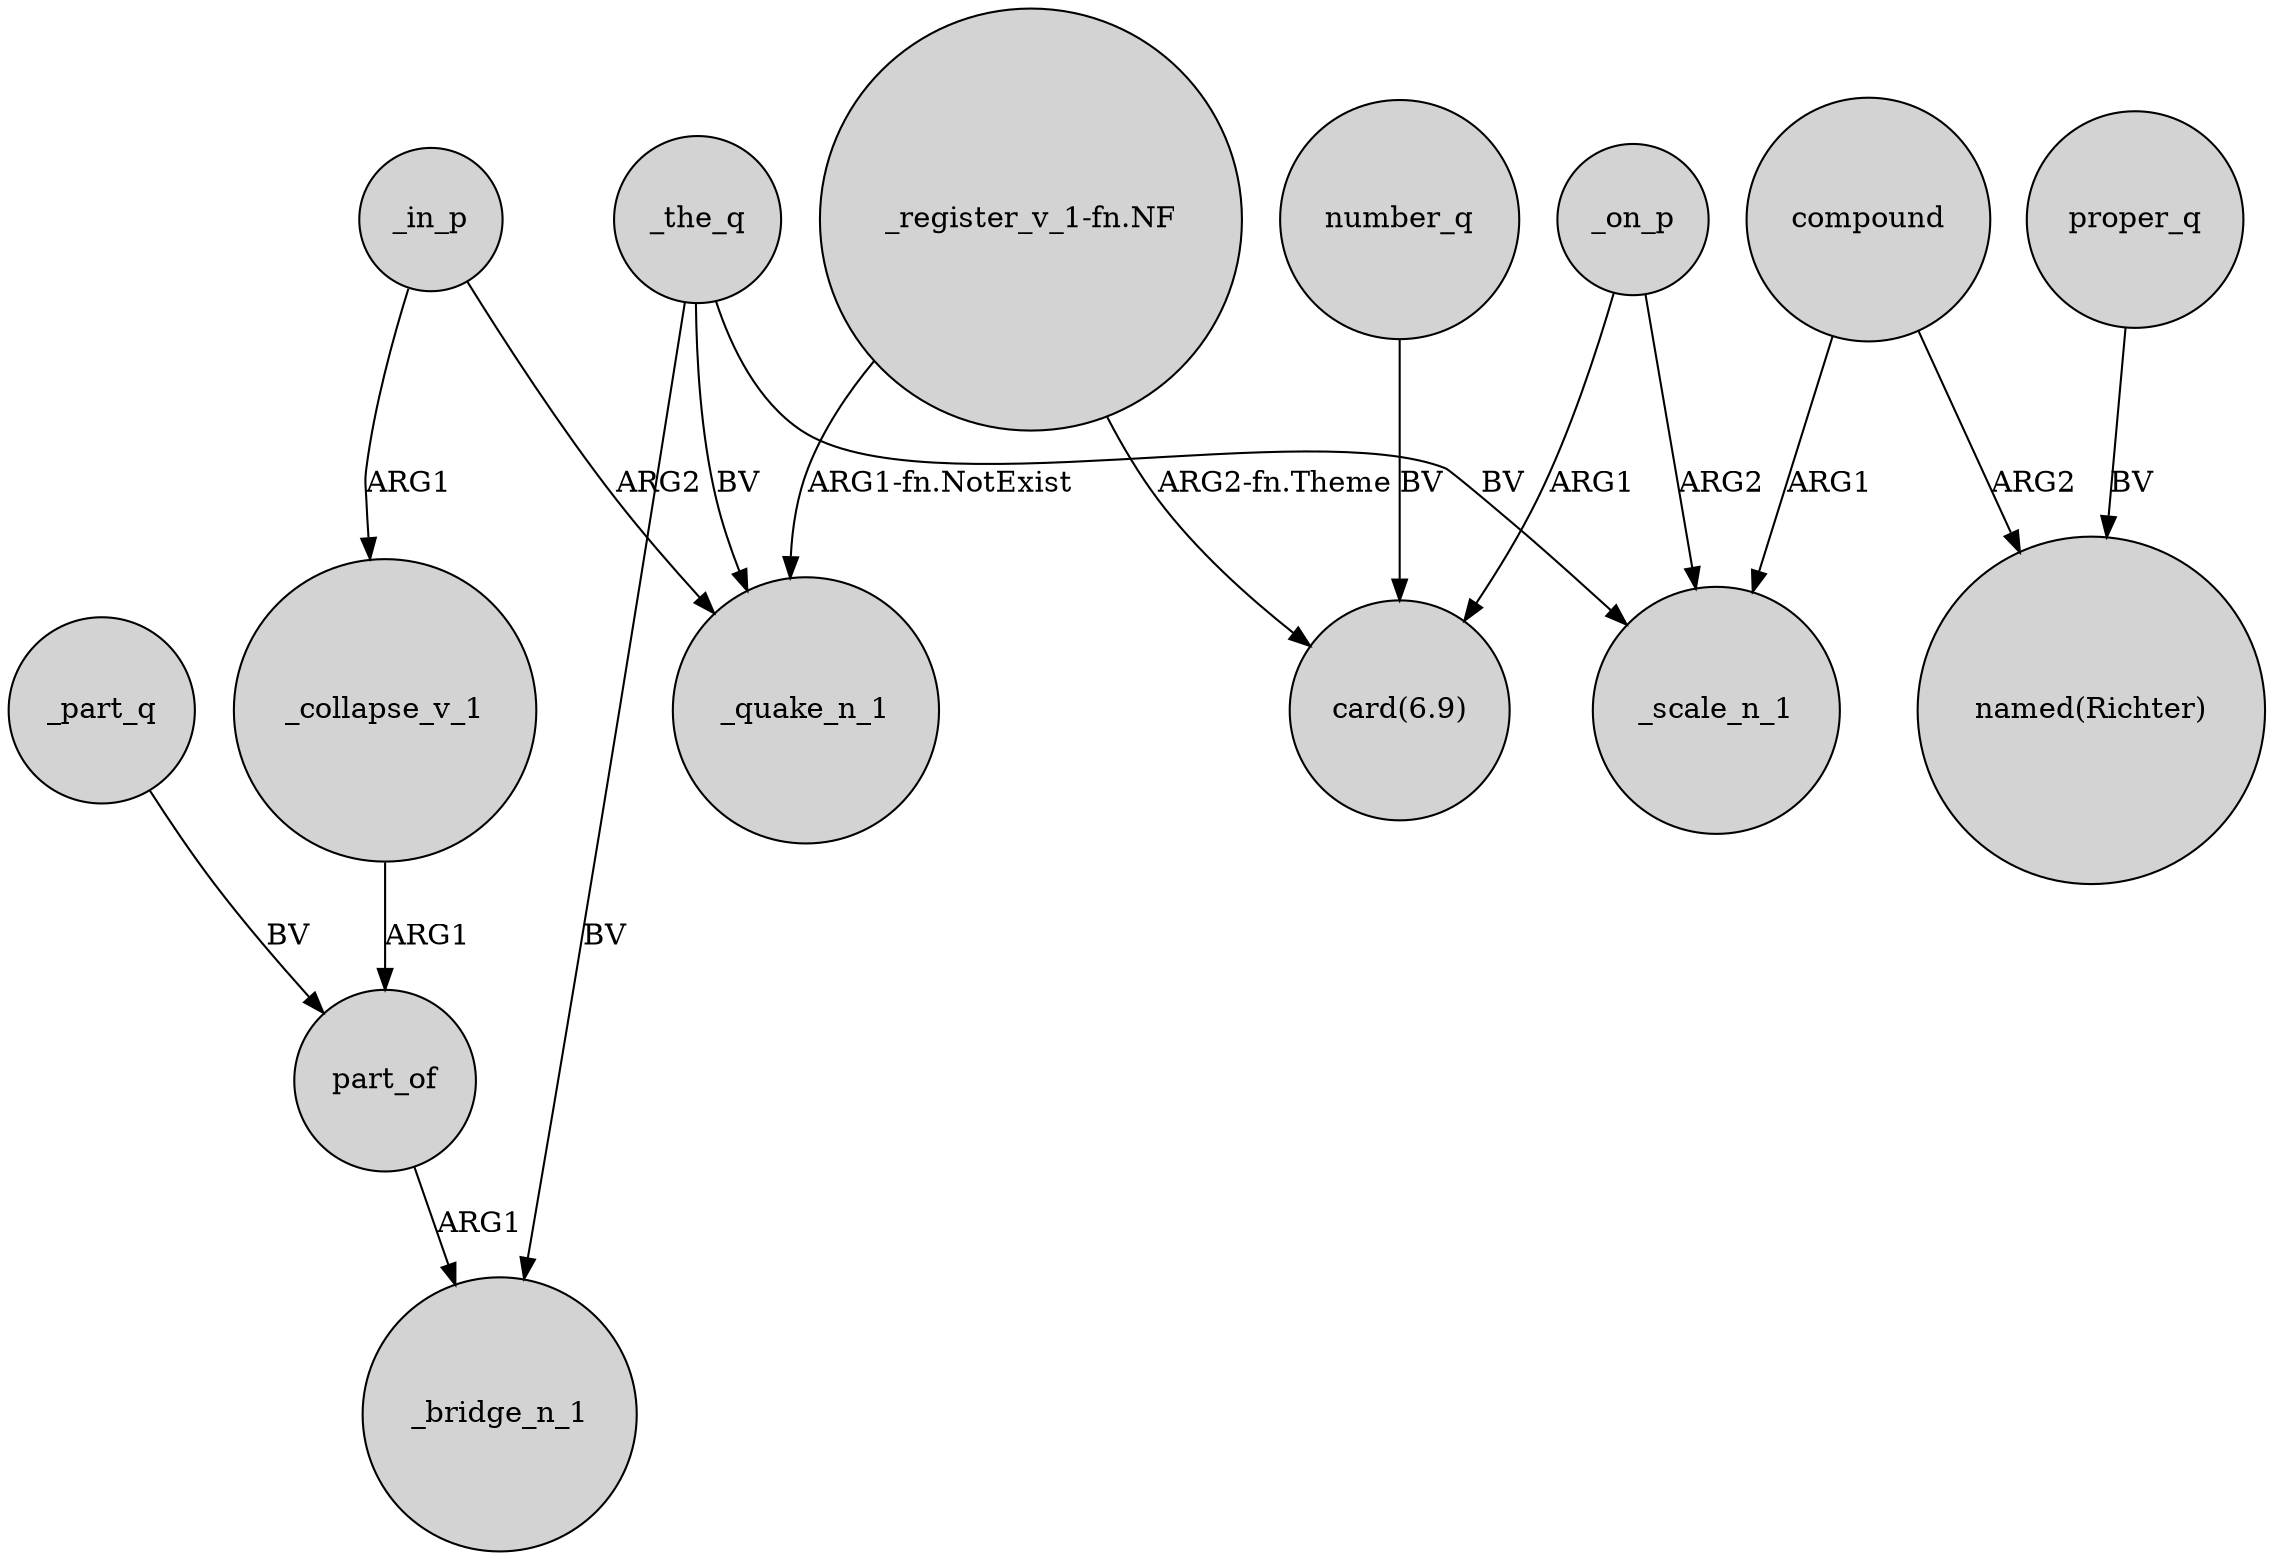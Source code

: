 digraph {
	node [shape=circle style=filled]
	part_of -> _bridge_n_1 [label=ARG1]
	"_register_v_1-fn.NF" -> _quake_n_1 [label="ARG1-fn.NotExist"]
	compound -> "named(Richter)" [label=ARG2]
	_on_p -> _scale_n_1 [label=ARG2]
	proper_q -> "named(Richter)" [label=BV]
	_in_p -> _quake_n_1 [label=ARG2]
	_the_q -> _scale_n_1 [label=BV]
	_collapse_v_1 -> part_of [label=ARG1]
	_in_p -> _collapse_v_1 [label=ARG1]
	_the_q -> _quake_n_1 [label=BV]
	_part_q -> part_of [label=BV]
	"_register_v_1-fn.NF" -> "card(6.9)" [label="ARG2-fn.Theme"]
	number_q -> "card(6.9)" [label=BV]
	compound -> _scale_n_1 [label=ARG1]
	_the_q -> _bridge_n_1 [label=BV]
	_on_p -> "card(6.9)" [label=ARG1]
}
